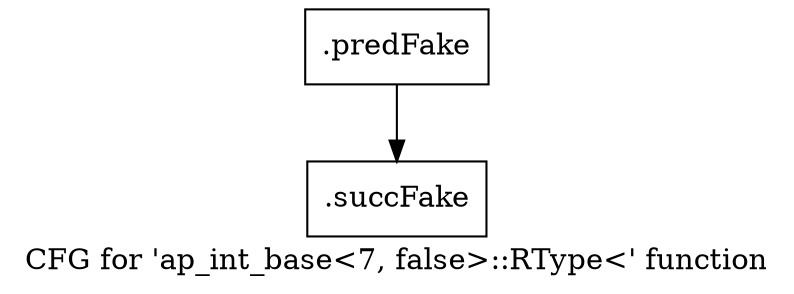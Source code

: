 digraph "CFG for 'ap_int_base\<7, false\>::RType\<' function" {
	label="CFG for 'ap_int_base\<7, false\>::RType\<' function";

	Node0x5cbd600 [shape=record,filename="",linenumber="",label="{.predFake}"];
	Node0x5cbd600 -> Node0x61551a0[ callList="" memoryops="" filename="/mnt/xilinx/Vitis_HLS/2021.2/include/ap_int_base.h" execusionnum="720"];
	Node0x61551a0 [shape=record,filename="/mnt/xilinx/Vitis_HLS/2021.2/include/ap_int_base.h",linenumber="1655",label="{.succFake}"];
}
